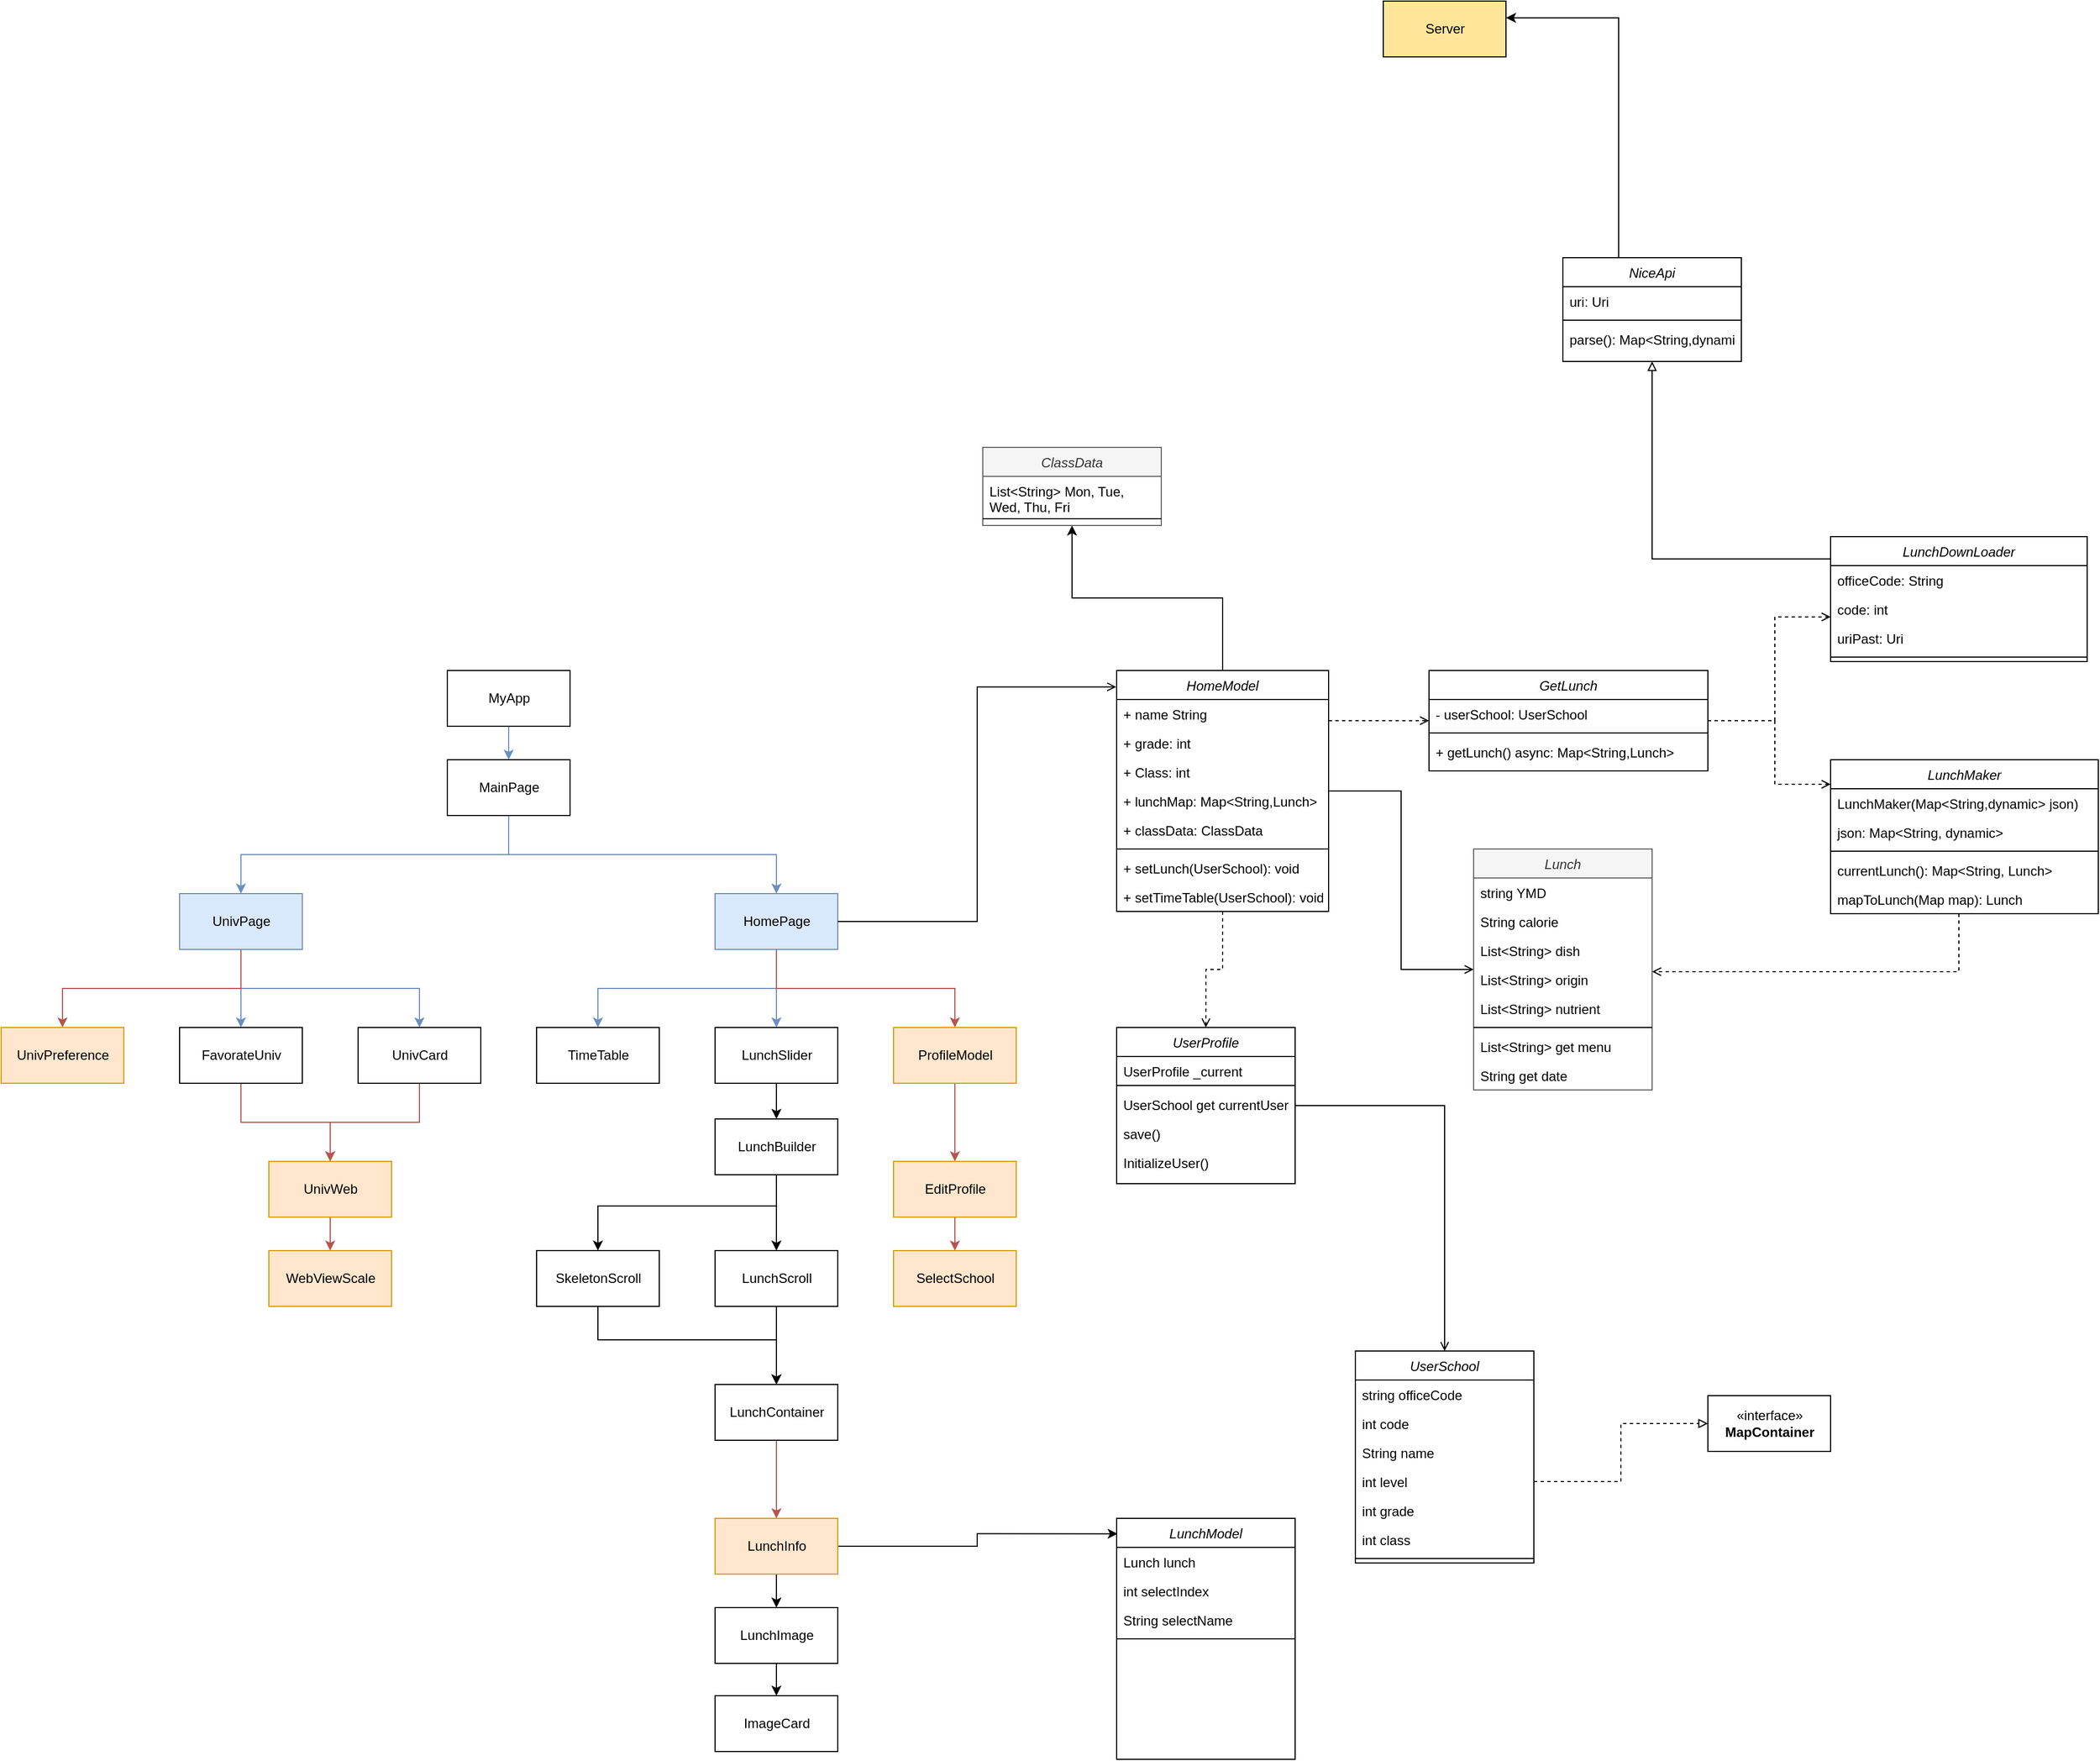 <mxfile version="20.2.5" type="github">
  <diagram id="C5RBs43oDa-KdzZeNtuy" name="Page-1">
    <mxGraphModel dx="3756" dy="2533" grid="1" gridSize="10" guides="1" tooltips="1" connect="1" arrows="1" fold="1" page="1" pageScale="1" pageWidth="827" pageHeight="1169" math="0" shadow="0">
      <root>
        <mxCell id="WIyWlLk6GJQsqaUBKTNV-0" />
        <mxCell id="WIyWlLk6GJQsqaUBKTNV-1" parent="WIyWlLk6GJQsqaUBKTNV-0" />
        <mxCell id="Nad7rvxiMuao3qfoeNFn-69" style="edgeStyle=orthogonalEdgeStyle;rounded=0;orthogonalLoop=1;jettySize=auto;html=1;fontColor=default;dashed=1;endArrow=open;endFill=0;" parent="WIyWlLk6GJQsqaUBKTNV-1" source="zkfFHV4jXpPFQw0GAbJ--0" target="Nad7rvxiMuao3qfoeNFn-55" edge="1">
          <mxGeometry relative="1" as="geometry" />
        </mxCell>
        <mxCell id="BhXDSRWQsR7Hz8QEN3S5-63" style="edgeStyle=orthogonalEdgeStyle;rounded=0;orthogonalLoop=1;jettySize=auto;html=1;entryX=0.5;entryY=1;entryDx=0;entryDy=0;" edge="1" parent="WIyWlLk6GJQsqaUBKTNV-1" source="zkfFHV4jXpPFQw0GAbJ--0" target="Nad7rvxiMuao3qfoeNFn-33">
          <mxGeometry relative="1" as="geometry" />
        </mxCell>
        <mxCell id="BhXDSRWQsR7Hz8QEN3S5-106" style="edgeStyle=orthogonalEdgeStyle;rounded=0;orthogonalLoop=1;jettySize=auto;html=1;endArrow=open;endFill=0;dashed=1;" edge="1" parent="WIyWlLk6GJQsqaUBKTNV-1" source="zkfFHV4jXpPFQw0GAbJ--0" target="BhXDSRWQsR7Hz8QEN3S5-87">
          <mxGeometry relative="1" as="geometry">
            <Array as="points">
              <mxPoint x="330" y="245" />
              <mxPoint x="330" y="245" />
            </Array>
          </mxGeometry>
        </mxCell>
        <mxCell id="BhXDSRWQsR7Hz8QEN3S5-113" style="edgeStyle=orthogonalEdgeStyle;rounded=0;orthogonalLoop=1;jettySize=auto;html=1;endArrow=open;endFill=0;" edge="1" parent="WIyWlLk6GJQsqaUBKTNV-1" source="zkfFHV4jXpPFQw0GAbJ--0" target="Nad7rvxiMuao3qfoeNFn-20">
          <mxGeometry relative="1" as="geometry" />
        </mxCell>
        <mxCell id="zkfFHV4jXpPFQw0GAbJ--0" value="HomeModel" style="swimlane;fontStyle=2;align=center;verticalAlign=top;childLayout=stackLayout;horizontal=1;startSize=26;horizontalStack=0;resizeParent=1;resizeLast=0;collapsible=1;marginBottom=0;rounded=0;shadow=0;strokeWidth=1;" parent="WIyWlLk6GJQsqaUBKTNV-1" vertex="1">
          <mxGeometry x="120" y="200" width="190" height="216" as="geometry">
            <mxRectangle x="230" y="140" width="160" height="26" as="alternateBounds" />
          </mxGeometry>
        </mxCell>
        <mxCell id="zkfFHV4jXpPFQw0GAbJ--1" value="+ name String" style="text;align=left;verticalAlign=top;spacingLeft=4;spacingRight=4;overflow=hidden;rotatable=0;points=[[0,0.5],[1,0.5]];portConstraint=eastwest;" parent="zkfFHV4jXpPFQw0GAbJ--0" vertex="1">
          <mxGeometry y="26" width="190" height="26" as="geometry" />
        </mxCell>
        <mxCell id="zkfFHV4jXpPFQw0GAbJ--2" value="+ grade: int" style="text;align=left;verticalAlign=top;spacingLeft=4;spacingRight=4;overflow=hidden;rotatable=0;points=[[0,0.5],[1,0.5]];portConstraint=eastwest;rounded=0;shadow=0;html=0;" parent="zkfFHV4jXpPFQw0GAbJ--0" vertex="1">
          <mxGeometry y="52" width="190" height="26" as="geometry" />
        </mxCell>
        <mxCell id="zkfFHV4jXpPFQw0GAbJ--3" value="+ Class: int" style="text;align=left;verticalAlign=top;spacingLeft=4;spacingRight=4;overflow=hidden;rotatable=0;points=[[0,0.5],[1,0.5]];portConstraint=eastwest;rounded=0;shadow=0;html=0;" parent="zkfFHV4jXpPFQw0GAbJ--0" vertex="1">
          <mxGeometry y="78" width="190" height="26" as="geometry" />
        </mxCell>
        <mxCell id="Nad7rvxiMuao3qfoeNFn-1" value="+ lunchMap: Map&lt;String,Lunch&gt;" style="text;align=left;verticalAlign=top;spacingLeft=4;spacingRight=4;overflow=hidden;rotatable=0;points=[[0,0.5],[1,0.5]];portConstraint=eastwest;rounded=0;shadow=0;html=0;" parent="zkfFHV4jXpPFQw0GAbJ--0" vertex="1">
          <mxGeometry y="104" width="190" height="26" as="geometry" />
        </mxCell>
        <mxCell id="Nad7rvxiMuao3qfoeNFn-2" value="+ classData: ClassData" style="text;align=left;verticalAlign=top;spacingLeft=4;spacingRight=4;overflow=hidden;rotatable=0;points=[[0,0.5],[1,0.5]];portConstraint=eastwest;rounded=0;shadow=0;html=0;" parent="zkfFHV4jXpPFQw0GAbJ--0" vertex="1">
          <mxGeometry y="130" width="190" height="26" as="geometry" />
        </mxCell>
        <mxCell id="zkfFHV4jXpPFQw0GAbJ--4" value="" style="line;html=1;strokeWidth=1;align=left;verticalAlign=middle;spacingTop=-1;spacingLeft=3;spacingRight=3;rotatable=0;labelPosition=right;points=[];portConstraint=eastwest;" parent="zkfFHV4jXpPFQw0GAbJ--0" vertex="1">
          <mxGeometry y="156" width="190" height="8" as="geometry" />
        </mxCell>
        <mxCell id="Nad7rvxiMuao3qfoeNFn-3" value="+ setLunch(UserSchool): void" style="text;align=left;verticalAlign=top;spacingLeft=4;spacingRight=4;overflow=hidden;rotatable=0;points=[[0,0.5],[1,0.5]];portConstraint=eastwest;" parent="zkfFHV4jXpPFQw0GAbJ--0" vertex="1">
          <mxGeometry y="164" width="190" height="26" as="geometry" />
        </mxCell>
        <mxCell id="zkfFHV4jXpPFQw0GAbJ--5" value="+ setTimeTable(UserSchool): void" style="text;align=left;verticalAlign=top;spacingLeft=4;spacingRight=4;overflow=hidden;rotatable=0;points=[[0,0.5],[1,0.5]];portConstraint=eastwest;" parent="zkfFHV4jXpPFQw0GAbJ--0" vertex="1">
          <mxGeometry y="190" width="190" height="26" as="geometry" />
        </mxCell>
        <mxCell id="Nad7rvxiMuao3qfoeNFn-20" value="Lunch" style="swimlane;fontStyle=2;align=center;verticalAlign=top;childLayout=stackLayout;horizontal=1;startSize=26;horizontalStack=0;resizeParent=1;resizeLast=0;collapsible=1;marginBottom=0;rounded=0;shadow=0;strokeWidth=1;fillColor=#f5f5f5;strokeColor=#666666;fontColor=#333333;" parent="WIyWlLk6GJQsqaUBKTNV-1" vertex="1">
          <mxGeometry x="440" y="360" width="160" height="216" as="geometry">
            <mxRectangle x="230" y="140" width="160" height="26" as="alternateBounds" />
          </mxGeometry>
        </mxCell>
        <mxCell id="Nad7rvxiMuao3qfoeNFn-21" value="string YMD" style="text;align=left;verticalAlign=top;spacingLeft=4;spacingRight=4;overflow=hidden;rotatable=0;points=[[0,0.5],[1,0.5]];portConstraint=eastwest;" parent="Nad7rvxiMuao3qfoeNFn-20" vertex="1">
          <mxGeometry y="26" width="160" height="26" as="geometry" />
        </mxCell>
        <mxCell id="Nad7rvxiMuao3qfoeNFn-24" value="String calorie" style="text;align=left;verticalAlign=top;spacingLeft=4;spacingRight=4;overflow=hidden;rotatable=0;points=[[0,0.5],[1,0.5]];portConstraint=eastwest;rounded=0;shadow=0;html=0;" parent="Nad7rvxiMuao3qfoeNFn-20" vertex="1">
          <mxGeometry y="52" width="160" height="26" as="geometry" />
        </mxCell>
        <mxCell id="Nad7rvxiMuao3qfoeNFn-22" value="List&lt;String&gt; dish" style="text;align=left;verticalAlign=top;spacingLeft=4;spacingRight=4;overflow=hidden;rotatable=0;points=[[0,0.5],[1,0.5]];portConstraint=eastwest;rounded=0;shadow=0;html=0;" parent="Nad7rvxiMuao3qfoeNFn-20" vertex="1">
          <mxGeometry y="78" width="160" height="26" as="geometry" />
        </mxCell>
        <mxCell id="Nad7rvxiMuao3qfoeNFn-23" value="List&lt;String&gt; origin" style="text;align=left;verticalAlign=top;spacingLeft=4;spacingRight=4;overflow=hidden;rotatable=0;points=[[0,0.5],[1,0.5]];portConstraint=eastwest;rounded=0;shadow=0;html=0;" parent="Nad7rvxiMuao3qfoeNFn-20" vertex="1">
          <mxGeometry y="104" width="160" height="26" as="geometry" />
        </mxCell>
        <mxCell id="Nad7rvxiMuao3qfoeNFn-25" value="List&lt;String&gt; nutrient" style="text;align=left;verticalAlign=top;spacingLeft=4;spacingRight=4;overflow=hidden;rotatable=0;points=[[0,0.5],[1,0.5]];portConstraint=eastwest;rounded=0;shadow=0;html=0;" parent="Nad7rvxiMuao3qfoeNFn-20" vertex="1">
          <mxGeometry y="130" width="160" height="26" as="geometry" />
        </mxCell>
        <mxCell id="Nad7rvxiMuao3qfoeNFn-26" value="" style="line;html=1;strokeWidth=1;align=left;verticalAlign=middle;spacingTop=-1;spacingLeft=3;spacingRight=3;rotatable=0;labelPosition=right;points=[];portConstraint=eastwest;" parent="Nad7rvxiMuao3qfoeNFn-20" vertex="1">
          <mxGeometry y="156" width="160" height="8" as="geometry" />
        </mxCell>
        <mxCell id="Nad7rvxiMuao3qfoeNFn-27" value="List&lt;String&gt; get menu" style="text;align=left;verticalAlign=top;spacingLeft=4;spacingRight=4;overflow=hidden;rotatable=0;points=[[0,0.5],[1,0.5]];portConstraint=eastwest;" parent="Nad7rvxiMuao3qfoeNFn-20" vertex="1">
          <mxGeometry y="164" width="160" height="26" as="geometry" />
        </mxCell>
        <mxCell id="Nad7rvxiMuao3qfoeNFn-28" value="String get date" style="text;align=left;verticalAlign=top;spacingLeft=4;spacingRight=4;overflow=hidden;rotatable=0;points=[[0,0.5],[1,0.5]];portConstraint=eastwest;" parent="Nad7rvxiMuao3qfoeNFn-20" vertex="1">
          <mxGeometry y="190" width="160" height="26" as="geometry" />
        </mxCell>
        <mxCell id="Nad7rvxiMuao3qfoeNFn-33" value="ClassData" style="swimlane;fontStyle=2;align=center;verticalAlign=top;childLayout=stackLayout;horizontal=1;startSize=26;horizontalStack=0;resizeParent=1;resizeLast=0;collapsible=1;marginBottom=0;rounded=0;shadow=0;strokeWidth=1;fillColor=#f5f5f5;fontColor=#333333;strokeColor=#666666;" parent="WIyWlLk6GJQsqaUBKTNV-1" vertex="1">
          <mxGeometry width="160" height="70" as="geometry">
            <mxRectangle x="230" y="140" width="160" height="26" as="alternateBounds" />
          </mxGeometry>
        </mxCell>
        <mxCell id="Nad7rvxiMuao3qfoeNFn-34" value="List&lt;String&gt; Mon, Tue, &#xa;Wed, Thu, Fri" style="text;align=left;verticalAlign=top;spacingLeft=4;spacingRight=4;overflow=hidden;rotatable=0;points=[[0,0.5],[1,0.5]];portConstraint=eastwest;" parent="Nad7rvxiMuao3qfoeNFn-33" vertex="1">
          <mxGeometry y="26" width="160" height="34" as="geometry" />
        </mxCell>
        <mxCell id="Nad7rvxiMuao3qfoeNFn-39" value="" style="line;html=1;strokeWidth=1;align=left;verticalAlign=middle;spacingTop=-1;spacingLeft=3;spacingRight=3;rotatable=0;labelPosition=right;points=[];portConstraint=eastwest;" parent="Nad7rvxiMuao3qfoeNFn-33" vertex="1">
          <mxGeometry y="60" width="160" height="8" as="geometry" />
        </mxCell>
        <mxCell id="Nad7rvxiMuao3qfoeNFn-45" value="UserSchool" style="swimlane;fontStyle=2;align=center;verticalAlign=top;childLayout=stackLayout;horizontal=1;startSize=26;horizontalStack=0;resizeParent=1;resizeLast=0;collapsible=1;marginBottom=0;rounded=0;shadow=0;strokeWidth=1;" parent="WIyWlLk6GJQsqaUBKTNV-1" vertex="1">
          <mxGeometry x="334" y="810" width="160" height="190" as="geometry">
            <mxRectangle x="230" y="140" width="160" height="26" as="alternateBounds" />
          </mxGeometry>
        </mxCell>
        <mxCell id="Nad7rvxiMuao3qfoeNFn-46" value="string officeCode" style="text;align=left;verticalAlign=top;spacingLeft=4;spacingRight=4;overflow=hidden;rotatable=0;points=[[0,0.5],[1,0.5]];portConstraint=eastwest;" parent="Nad7rvxiMuao3qfoeNFn-45" vertex="1">
          <mxGeometry y="26" width="160" height="26" as="geometry" />
        </mxCell>
        <mxCell id="Nad7rvxiMuao3qfoeNFn-47" value="int code" style="text;align=left;verticalAlign=top;spacingLeft=4;spacingRight=4;overflow=hidden;rotatable=0;points=[[0,0.5],[1,0.5]];portConstraint=eastwest;rounded=0;shadow=0;html=0;" parent="Nad7rvxiMuao3qfoeNFn-45" vertex="1">
          <mxGeometry y="52" width="160" height="26" as="geometry" />
        </mxCell>
        <mxCell id="Nad7rvxiMuao3qfoeNFn-48" value="String name" style="text;align=left;verticalAlign=top;spacingLeft=4;spacingRight=4;overflow=hidden;rotatable=0;points=[[0,0.5],[1,0.5]];portConstraint=eastwest;rounded=0;shadow=0;html=0;" parent="Nad7rvxiMuao3qfoeNFn-45" vertex="1">
          <mxGeometry y="78" width="160" height="26" as="geometry" />
        </mxCell>
        <mxCell id="Nad7rvxiMuao3qfoeNFn-49" value="int level" style="text;align=left;verticalAlign=top;spacingLeft=4;spacingRight=4;overflow=hidden;rotatable=0;points=[[0,0.5],[1,0.5]];portConstraint=eastwest;rounded=0;shadow=0;html=0;" parent="Nad7rvxiMuao3qfoeNFn-45" vertex="1">
          <mxGeometry y="104" width="160" height="26" as="geometry" />
        </mxCell>
        <mxCell id="Nad7rvxiMuao3qfoeNFn-54" value="int grade" style="text;align=left;verticalAlign=top;spacingLeft=4;spacingRight=4;overflow=hidden;rotatable=0;points=[[0,0.5],[1,0.5]];portConstraint=eastwest;rounded=0;shadow=0;html=0;" parent="Nad7rvxiMuao3qfoeNFn-45" vertex="1">
          <mxGeometry y="130" width="160" height="26" as="geometry" />
        </mxCell>
        <mxCell id="Nad7rvxiMuao3qfoeNFn-50" value="int class" style="text;align=left;verticalAlign=top;spacingLeft=4;spacingRight=4;overflow=hidden;rotatable=0;points=[[0,0.5],[1,0.5]];portConstraint=eastwest;rounded=0;shadow=0;html=0;" parent="Nad7rvxiMuao3qfoeNFn-45" vertex="1">
          <mxGeometry y="156" width="160" height="26" as="geometry" />
        </mxCell>
        <mxCell id="Nad7rvxiMuao3qfoeNFn-51" value="" style="line;html=1;strokeWidth=1;align=left;verticalAlign=middle;spacingTop=-1;spacingLeft=3;spacingRight=3;rotatable=0;labelPosition=right;points=[];portConstraint=eastwest;" parent="Nad7rvxiMuao3qfoeNFn-45" vertex="1">
          <mxGeometry y="182" width="160" height="8" as="geometry" />
        </mxCell>
        <mxCell id="BhXDSRWQsR7Hz8QEN3S5-121" style="edgeStyle=orthogonalEdgeStyle;rounded=0;orthogonalLoop=1;jettySize=auto;html=1;endArrow=open;endFill=0;" edge="1" parent="WIyWlLk6GJQsqaUBKTNV-1" source="Nad7rvxiMuao3qfoeNFn-55" target="Nad7rvxiMuao3qfoeNFn-45">
          <mxGeometry relative="1" as="geometry" />
        </mxCell>
        <mxCell id="Nad7rvxiMuao3qfoeNFn-55" value="UserProfile" style="swimlane;fontStyle=2;align=center;verticalAlign=top;childLayout=stackLayout;horizontal=1;startSize=26;horizontalStack=0;resizeParent=1;resizeLast=0;collapsible=1;marginBottom=0;rounded=0;shadow=0;strokeWidth=1;" parent="WIyWlLk6GJQsqaUBKTNV-1" vertex="1">
          <mxGeometry x="120" y="520" width="160" height="140" as="geometry">
            <mxRectangle x="230" y="140" width="160" height="26" as="alternateBounds" />
          </mxGeometry>
        </mxCell>
        <mxCell id="Nad7rvxiMuao3qfoeNFn-56" value="UserProfile _current" style="text;align=left;verticalAlign=top;spacingLeft=4;spacingRight=4;overflow=hidden;rotatable=0;points=[[0,0.5],[1,0.5]];portConstraint=eastwest;" parent="Nad7rvxiMuao3qfoeNFn-55" vertex="1">
          <mxGeometry y="26" width="160" height="22" as="geometry" />
        </mxCell>
        <mxCell id="Nad7rvxiMuao3qfoeNFn-62" value="" style="line;html=1;strokeWidth=1;align=left;verticalAlign=middle;spacingTop=-1;spacingLeft=3;spacingRight=3;rotatable=0;labelPosition=right;points=[];portConstraint=eastwest;" parent="Nad7rvxiMuao3qfoeNFn-55" vertex="1">
          <mxGeometry y="48" width="160" height="8" as="geometry" />
        </mxCell>
        <mxCell id="Nad7rvxiMuao3qfoeNFn-66" value="UserSchool get currentUser" style="text;align=left;verticalAlign=top;spacingLeft=4;spacingRight=4;overflow=hidden;rotatable=0;points=[[0,0.5],[1,0.5]];portConstraint=eastwest;" parent="Nad7rvxiMuao3qfoeNFn-55" vertex="1">
          <mxGeometry y="56" width="160" height="26" as="geometry" />
        </mxCell>
        <mxCell id="Nad7rvxiMuao3qfoeNFn-67" value="save()" style="text;align=left;verticalAlign=top;spacingLeft=4;spacingRight=4;overflow=hidden;rotatable=0;points=[[0,0.5],[1,0.5]];portConstraint=eastwest;" parent="Nad7rvxiMuao3qfoeNFn-55" vertex="1">
          <mxGeometry y="82" width="160" height="26" as="geometry" />
        </mxCell>
        <mxCell id="Nad7rvxiMuao3qfoeNFn-68" value="InitializeUser()" style="text;align=left;verticalAlign=top;spacingLeft=4;spacingRight=4;overflow=hidden;rotatable=0;points=[[0,0.5],[1,0.5]];portConstraint=eastwest;" parent="Nad7rvxiMuao3qfoeNFn-55" vertex="1">
          <mxGeometry y="108" width="160" height="26" as="geometry" />
        </mxCell>
        <mxCell id="Nad7rvxiMuao3qfoeNFn-79" value="«interface»&lt;br&gt;&lt;b&gt;MapContainer&lt;/b&gt;" style="html=1;fontColor=default;" parent="WIyWlLk6GJQsqaUBKTNV-1" vertex="1">
          <mxGeometry x="650" y="850" width="110" height="50" as="geometry" />
        </mxCell>
        <mxCell id="Nad7rvxiMuao3qfoeNFn-82" style="edgeStyle=orthogonalEdgeStyle;rounded=0;orthogonalLoop=1;jettySize=auto;html=1;entryX=0;entryY=0.5;entryDx=0;entryDy=0;fontColor=default;endArrow=block;endFill=0;dashed=1;" parent="WIyWlLk6GJQsqaUBKTNV-1" source="Nad7rvxiMuao3qfoeNFn-49" target="Nad7rvxiMuao3qfoeNFn-79" edge="1">
          <mxGeometry relative="1" as="geometry" />
        </mxCell>
        <mxCell id="Nad7rvxiMuao3qfoeNFn-105" style="edgeStyle=orthogonalEdgeStyle;rounded=0;orthogonalLoop=1;jettySize=auto;html=1;entryX=0.5;entryY=0;entryDx=0;entryDy=0;fontColor=default;endArrow=classic;endFill=1;fillColor=#dae8fc;strokeColor=#6c8ebf;exitX=0.5;exitY=1;exitDx=0;exitDy=0;" parent="WIyWlLk6GJQsqaUBKTNV-1" source="Nad7rvxiMuao3qfoeNFn-101" target="Nad7rvxiMuao3qfoeNFn-104" edge="1">
          <mxGeometry relative="1" as="geometry" />
        </mxCell>
        <mxCell id="Nad7rvxiMuao3qfoeNFn-106" style="edgeStyle=orthogonalEdgeStyle;rounded=0;orthogonalLoop=1;jettySize=auto;html=1;entryX=0.5;entryY=0;entryDx=0;entryDy=0;fontColor=default;endArrow=classic;endFill=1;fillColor=#dae8fc;strokeColor=#6c8ebf;" parent="WIyWlLk6GJQsqaUBKTNV-1" source="Nad7rvxiMuao3qfoeNFn-101" target="Nad7rvxiMuao3qfoeNFn-103" edge="1">
          <mxGeometry relative="1" as="geometry" />
        </mxCell>
        <mxCell id="Nad7rvxiMuao3qfoeNFn-121" style="edgeStyle=orthogonalEdgeStyle;rounded=0;orthogonalLoop=1;jettySize=auto;html=1;entryX=0.5;entryY=0;entryDx=0;entryDy=0;fontColor=default;endArrow=classic;endFill=1;fillColor=#f8cecc;strokeColor=#b85450;exitX=0.5;exitY=1;exitDx=0;exitDy=0;" parent="WIyWlLk6GJQsqaUBKTNV-1" source="Nad7rvxiMuao3qfoeNFn-101" target="Nad7rvxiMuao3qfoeNFn-120" edge="1">
          <mxGeometry relative="1" as="geometry" />
        </mxCell>
        <mxCell id="Nad7rvxiMuao3qfoeNFn-101" value="HomePage" style="html=1;fillColor=#dae8fc;strokeColor=#6c8ebf;" parent="WIyWlLk6GJQsqaUBKTNV-1" vertex="1">
          <mxGeometry x="-240" y="400" width="110" height="50" as="geometry" />
        </mxCell>
        <mxCell id="BhXDSRWQsR7Hz8QEN3S5-3" style="edgeStyle=orthogonalEdgeStyle;rounded=0;orthogonalLoop=1;jettySize=auto;html=1;entryX=0.5;entryY=0;entryDx=0;entryDy=0;" edge="1" parent="WIyWlLk6GJQsqaUBKTNV-1" source="Nad7rvxiMuao3qfoeNFn-103" target="BhXDSRWQsR7Hz8QEN3S5-0">
          <mxGeometry relative="1" as="geometry" />
        </mxCell>
        <mxCell id="Nad7rvxiMuao3qfoeNFn-103" value="LunchSlider" style="html=1;fontColor=default;" parent="WIyWlLk6GJQsqaUBKTNV-1" vertex="1">
          <mxGeometry x="-240" y="520" width="110" height="50" as="geometry" />
        </mxCell>
        <mxCell id="Nad7rvxiMuao3qfoeNFn-104" value="TimeTable" style="html=1;fontColor=default;" parent="WIyWlLk6GJQsqaUBKTNV-1" vertex="1">
          <mxGeometry x="-400" y="520" width="110" height="50" as="geometry" />
        </mxCell>
        <mxCell id="Nad7rvxiMuao3qfoeNFn-108" style="edgeStyle=orthogonalEdgeStyle;rounded=0;orthogonalLoop=1;jettySize=auto;html=1;entryX=-0.002;entryY=0.068;entryDx=0;entryDy=0;entryPerimeter=0;fontColor=default;endArrow=open;endFill=0;exitX=1;exitY=0.5;exitDx=0;exitDy=0;" parent="WIyWlLk6GJQsqaUBKTNV-1" source="Nad7rvxiMuao3qfoeNFn-101" target="zkfFHV4jXpPFQw0GAbJ--0" edge="1">
          <mxGeometry relative="1" as="geometry" />
        </mxCell>
        <mxCell id="Nad7rvxiMuao3qfoeNFn-119" style="edgeStyle=orthogonalEdgeStyle;rounded=0;orthogonalLoop=1;jettySize=auto;html=1;entryX=0.5;entryY=0;entryDx=0;entryDy=0;fontColor=default;endArrow=classic;endFill=1;fillColor=#dae8fc;strokeColor=#6c8ebf;" parent="WIyWlLk6GJQsqaUBKTNV-1" source="Nad7rvxiMuao3qfoeNFn-107" target="Nad7rvxiMuao3qfoeNFn-111" edge="1">
          <mxGeometry relative="1" as="geometry" />
        </mxCell>
        <mxCell id="Nad7rvxiMuao3qfoeNFn-107" value="MyApp" style="html=1;fontColor=default;" parent="WIyWlLk6GJQsqaUBKTNV-1" vertex="1">
          <mxGeometry x="-480" y="200" width="110" height="50" as="geometry" />
        </mxCell>
        <mxCell id="Nad7rvxiMuao3qfoeNFn-113" style="edgeStyle=orthogonalEdgeStyle;rounded=0;orthogonalLoop=1;jettySize=auto;html=1;entryX=0.5;entryY=0;entryDx=0;entryDy=0;fontColor=default;endArrow=classic;endFill=1;exitX=0.5;exitY=1;exitDx=0;exitDy=0;fillColor=#dae8fc;strokeColor=#6c8ebf;" parent="WIyWlLk6GJQsqaUBKTNV-1" source="Nad7rvxiMuao3qfoeNFn-111" target="Nad7rvxiMuao3qfoeNFn-101" edge="1">
          <mxGeometry relative="1" as="geometry" />
        </mxCell>
        <mxCell id="Nad7rvxiMuao3qfoeNFn-117" style="edgeStyle=orthogonalEdgeStyle;rounded=0;orthogonalLoop=1;jettySize=auto;html=1;entryX=0.5;entryY=0;entryDx=0;entryDy=0;fontColor=default;endArrow=classic;endFill=1;exitX=0.5;exitY=1;exitDx=0;exitDy=0;fillColor=#dae8fc;strokeColor=#6c8ebf;" parent="WIyWlLk6GJQsqaUBKTNV-1" source="Nad7rvxiMuao3qfoeNFn-111" target="Nad7rvxiMuao3qfoeNFn-116" edge="1">
          <mxGeometry relative="1" as="geometry" />
        </mxCell>
        <mxCell id="Nad7rvxiMuao3qfoeNFn-111" value="MainPage" style="html=1;fontColor=default;" parent="WIyWlLk6GJQsqaUBKTNV-1" vertex="1">
          <mxGeometry x="-480" y="280" width="110" height="50" as="geometry" />
        </mxCell>
        <mxCell id="Nad7rvxiMuao3qfoeNFn-136" style="edgeStyle=orthogonalEdgeStyle;rounded=0;orthogonalLoop=1;jettySize=auto;html=1;entryX=0.5;entryY=0;entryDx=0;entryDy=0;fontColor=default;endArrow=classic;endFill=1;fillColor=#dae8fc;strokeColor=#6c8ebf;exitX=0.5;exitY=1;exitDx=0;exitDy=0;" parent="WIyWlLk6GJQsqaUBKTNV-1" source="Nad7rvxiMuao3qfoeNFn-116" target="Nad7rvxiMuao3qfoeNFn-133" edge="1">
          <mxGeometry relative="1" as="geometry" />
        </mxCell>
        <mxCell id="Nad7rvxiMuao3qfoeNFn-139" style="edgeStyle=orthogonalEdgeStyle;rounded=0;orthogonalLoop=1;jettySize=auto;html=1;entryX=0.5;entryY=0;entryDx=0;entryDy=0;fontColor=default;endArrow=classic;endFill=1;exitX=0.5;exitY=1;exitDx=0;exitDy=0;fillColor=#dae8fc;strokeColor=#6c8ebf;" parent="WIyWlLk6GJQsqaUBKTNV-1" source="Nad7rvxiMuao3qfoeNFn-116" target="Nad7rvxiMuao3qfoeNFn-138" edge="1">
          <mxGeometry relative="1" as="geometry" />
        </mxCell>
        <mxCell id="Nad7rvxiMuao3qfoeNFn-140" style="edgeStyle=orthogonalEdgeStyle;rounded=0;orthogonalLoop=1;jettySize=auto;html=1;entryX=0.5;entryY=0;entryDx=0;entryDy=0;fontColor=default;endArrow=classic;endFill=1;exitX=0.5;exitY=1;exitDx=0;exitDy=0;fillColor=#f8cecc;strokeColor=#b85450;" parent="WIyWlLk6GJQsqaUBKTNV-1" source="Nad7rvxiMuao3qfoeNFn-116" target="Nad7rvxiMuao3qfoeNFn-127" edge="1">
          <mxGeometry relative="1" as="geometry" />
        </mxCell>
        <mxCell id="Nad7rvxiMuao3qfoeNFn-116" value="UnivPage" style="html=1;fillColor=#dae8fc;strokeColor=#6c8ebf;" parent="WIyWlLk6GJQsqaUBKTNV-1" vertex="1">
          <mxGeometry x="-720" y="400" width="110" height="50" as="geometry" />
        </mxCell>
        <mxCell id="Nad7rvxiMuao3qfoeNFn-123" style="edgeStyle=orthogonalEdgeStyle;rounded=0;orthogonalLoop=1;jettySize=auto;html=1;entryX=0.5;entryY=0;entryDx=0;entryDy=0;fontColor=default;endArrow=classic;endFill=1;fillColor=#f8cecc;strokeColor=#b85450;" parent="WIyWlLk6GJQsqaUBKTNV-1" source="Nad7rvxiMuao3qfoeNFn-120" target="Nad7rvxiMuao3qfoeNFn-122" edge="1">
          <mxGeometry relative="1" as="geometry" />
        </mxCell>
        <mxCell id="Nad7rvxiMuao3qfoeNFn-120" value="ProfileModel" style="html=1;fillColor=#ffe6cc;strokeColor=#d79b00;" parent="WIyWlLk6GJQsqaUBKTNV-1" vertex="1">
          <mxGeometry x="-80" y="520" width="110" height="50" as="geometry" />
        </mxCell>
        <mxCell id="Nad7rvxiMuao3qfoeNFn-125" style="edgeStyle=orthogonalEdgeStyle;rounded=0;orthogonalLoop=1;jettySize=auto;html=1;entryX=0.5;entryY=0;entryDx=0;entryDy=0;fontColor=default;endArrow=classic;endFill=1;fillColor=#f8cecc;strokeColor=#b85450;" parent="WIyWlLk6GJQsqaUBKTNV-1" source="Nad7rvxiMuao3qfoeNFn-122" target="Nad7rvxiMuao3qfoeNFn-124" edge="1">
          <mxGeometry relative="1" as="geometry" />
        </mxCell>
        <mxCell id="Nad7rvxiMuao3qfoeNFn-122" value="EditProfile" style="html=1;fillColor=#ffe6cc;strokeColor=#d79b00;" parent="WIyWlLk6GJQsqaUBKTNV-1" vertex="1">
          <mxGeometry x="-80" y="640" width="110" height="50" as="geometry" />
        </mxCell>
        <mxCell id="Nad7rvxiMuao3qfoeNFn-124" value="SelectSchool" style="html=1;fillColor=#ffe6cc;strokeColor=#d79b00;" parent="WIyWlLk6GJQsqaUBKTNV-1" vertex="1">
          <mxGeometry x="-80" y="720" width="110" height="50" as="geometry" />
        </mxCell>
        <mxCell id="Nad7rvxiMuao3qfoeNFn-131" style="edgeStyle=orthogonalEdgeStyle;rounded=0;orthogonalLoop=1;jettySize=auto;html=1;entryX=0.5;entryY=0;entryDx=0;entryDy=0;fontColor=default;endArrow=classic;endFill=1;fillColor=#f8cecc;strokeColor=#b85450;" parent="WIyWlLk6GJQsqaUBKTNV-1" source="Nad7rvxiMuao3qfoeNFn-126" target="Nad7rvxiMuao3qfoeNFn-128" edge="1">
          <mxGeometry relative="1" as="geometry" />
        </mxCell>
        <mxCell id="Nad7rvxiMuao3qfoeNFn-126" value="UnivWeb" style="html=1;fillColor=#ffe6cc;strokeColor=#d79b00;" parent="WIyWlLk6GJQsqaUBKTNV-1" vertex="1">
          <mxGeometry x="-640" y="640" width="110" height="50" as="geometry" />
        </mxCell>
        <mxCell id="Nad7rvxiMuao3qfoeNFn-127" value="UnivPreference" style="html=1;fillColor=#ffe6cc;strokeColor=#d79b00;" parent="WIyWlLk6GJQsqaUBKTNV-1" vertex="1">
          <mxGeometry x="-880" y="520" width="110" height="50" as="geometry" />
        </mxCell>
        <mxCell id="Nad7rvxiMuao3qfoeNFn-128" value="WebViewScale" style="html=1;fillColor=#ffe6cc;strokeColor=#d79b00;" parent="WIyWlLk6GJQsqaUBKTNV-1" vertex="1">
          <mxGeometry x="-640" y="720" width="110" height="50" as="geometry" />
        </mxCell>
        <mxCell id="Nad7rvxiMuao3qfoeNFn-134" style="edgeStyle=orthogonalEdgeStyle;rounded=0;orthogonalLoop=1;jettySize=auto;html=1;entryX=0.5;entryY=0;entryDx=0;entryDy=0;fontColor=default;endArrow=classic;endFill=1;fillColor=#f8cecc;strokeColor=#b85450;" parent="WIyWlLk6GJQsqaUBKTNV-1" source="Nad7rvxiMuao3qfoeNFn-133" target="Nad7rvxiMuao3qfoeNFn-126" edge="1">
          <mxGeometry relative="1" as="geometry" />
        </mxCell>
        <mxCell id="Nad7rvxiMuao3qfoeNFn-133" value="UnivCard" style="html=1;fontColor=default;" parent="WIyWlLk6GJQsqaUBKTNV-1" vertex="1">
          <mxGeometry x="-560" y="520" width="110" height="50" as="geometry" />
        </mxCell>
        <mxCell id="Nad7rvxiMuao3qfoeNFn-142" style="edgeStyle=orthogonalEdgeStyle;rounded=0;orthogonalLoop=1;jettySize=auto;html=1;entryX=0.5;entryY=0;entryDx=0;entryDy=0;fontColor=default;endArrow=classic;endFill=1;exitX=0.5;exitY=1;exitDx=0;exitDy=0;fillColor=#f8cecc;strokeColor=#b85450;" parent="WIyWlLk6GJQsqaUBKTNV-1" source="Nad7rvxiMuao3qfoeNFn-138" target="Nad7rvxiMuao3qfoeNFn-126" edge="1">
          <mxGeometry relative="1" as="geometry" />
        </mxCell>
        <mxCell id="Nad7rvxiMuao3qfoeNFn-138" value="FavorateUniv" style="html=1;" parent="WIyWlLk6GJQsqaUBKTNV-1" vertex="1">
          <mxGeometry x="-720" y="520" width="110" height="50" as="geometry" />
        </mxCell>
        <mxCell id="BhXDSRWQsR7Hz8QEN3S5-4" style="edgeStyle=orthogonalEdgeStyle;rounded=0;orthogonalLoop=1;jettySize=auto;html=1;" edge="1" parent="WIyWlLk6GJQsqaUBKTNV-1" source="BhXDSRWQsR7Hz8QEN3S5-0" target="BhXDSRWQsR7Hz8QEN3S5-2">
          <mxGeometry relative="1" as="geometry" />
        </mxCell>
        <mxCell id="BhXDSRWQsR7Hz8QEN3S5-5" style="edgeStyle=orthogonalEdgeStyle;rounded=0;orthogonalLoop=1;jettySize=auto;html=1;entryX=0.5;entryY=0;entryDx=0;entryDy=0;" edge="1" parent="WIyWlLk6GJQsqaUBKTNV-1" source="BhXDSRWQsR7Hz8QEN3S5-0" target="BhXDSRWQsR7Hz8QEN3S5-1">
          <mxGeometry relative="1" as="geometry">
            <Array as="points">
              <mxPoint x="-185" y="680" />
              <mxPoint x="-345" y="680" />
            </Array>
          </mxGeometry>
        </mxCell>
        <mxCell id="BhXDSRWQsR7Hz8QEN3S5-0" value="LunchBuilder" style="html=1;fontColor=default;" vertex="1" parent="WIyWlLk6GJQsqaUBKTNV-1">
          <mxGeometry x="-240" y="602" width="110" height="50" as="geometry" />
        </mxCell>
        <mxCell id="BhXDSRWQsR7Hz8QEN3S5-8" style="edgeStyle=orthogonalEdgeStyle;rounded=0;orthogonalLoop=1;jettySize=auto;html=1;" edge="1" parent="WIyWlLk6GJQsqaUBKTNV-1" source="BhXDSRWQsR7Hz8QEN3S5-1" target="BhXDSRWQsR7Hz8QEN3S5-6">
          <mxGeometry relative="1" as="geometry">
            <Array as="points">
              <mxPoint x="-345" y="800" />
              <mxPoint x="-185" y="800" />
            </Array>
          </mxGeometry>
        </mxCell>
        <mxCell id="BhXDSRWQsR7Hz8QEN3S5-1" value="SkeletonScroll" style="html=1;fontColor=default;" vertex="1" parent="WIyWlLk6GJQsqaUBKTNV-1">
          <mxGeometry x="-400" y="720" width="110" height="50" as="geometry" />
        </mxCell>
        <mxCell id="BhXDSRWQsR7Hz8QEN3S5-7" style="edgeStyle=orthogonalEdgeStyle;rounded=0;orthogonalLoop=1;jettySize=auto;html=1;" edge="1" parent="WIyWlLk6GJQsqaUBKTNV-1" source="BhXDSRWQsR7Hz8QEN3S5-2" target="BhXDSRWQsR7Hz8QEN3S5-6">
          <mxGeometry relative="1" as="geometry" />
        </mxCell>
        <mxCell id="BhXDSRWQsR7Hz8QEN3S5-2" value="LunchScroll" style="html=1;fontColor=default;" vertex="1" parent="WIyWlLk6GJQsqaUBKTNV-1">
          <mxGeometry x="-240" y="720" width="110" height="50" as="geometry" />
        </mxCell>
        <mxCell id="BhXDSRWQsR7Hz8QEN3S5-10" style="edgeStyle=orthogonalEdgeStyle;rounded=0;orthogonalLoop=1;jettySize=auto;html=1;fillColor=#f8cecc;strokeColor=#b85450;" edge="1" parent="WIyWlLk6GJQsqaUBKTNV-1" source="BhXDSRWQsR7Hz8QEN3S5-6" target="BhXDSRWQsR7Hz8QEN3S5-9">
          <mxGeometry relative="1" as="geometry" />
        </mxCell>
        <mxCell id="BhXDSRWQsR7Hz8QEN3S5-6" value="LunchContainer" style="html=1;fontColor=default;" vertex="1" parent="WIyWlLk6GJQsqaUBKTNV-1">
          <mxGeometry x="-240" y="840" width="110" height="50" as="geometry" />
        </mxCell>
        <mxCell id="BhXDSRWQsR7Hz8QEN3S5-12" style="edgeStyle=orthogonalEdgeStyle;rounded=0;orthogonalLoop=1;jettySize=auto;html=1;entryX=0.5;entryY=0;entryDx=0;entryDy=0;" edge="1" parent="WIyWlLk6GJQsqaUBKTNV-1" source="BhXDSRWQsR7Hz8QEN3S5-9" target="BhXDSRWQsR7Hz8QEN3S5-11">
          <mxGeometry relative="1" as="geometry" />
        </mxCell>
        <mxCell id="BhXDSRWQsR7Hz8QEN3S5-27" style="edgeStyle=orthogonalEdgeStyle;rounded=0;orthogonalLoop=1;jettySize=auto;html=1;entryX=0.006;entryY=0.064;entryDx=0;entryDy=0;entryPerimeter=0;" edge="1" parent="WIyWlLk6GJQsqaUBKTNV-1" source="BhXDSRWQsR7Hz8QEN3S5-9" target="BhXDSRWQsR7Hz8QEN3S5-16">
          <mxGeometry relative="1" as="geometry" />
        </mxCell>
        <mxCell id="BhXDSRWQsR7Hz8QEN3S5-9" value="LunchInfo" style="html=1;fillColor=#ffe6cc;strokeColor=#d79b00;" vertex="1" parent="WIyWlLk6GJQsqaUBKTNV-1">
          <mxGeometry x="-240" y="960" width="110" height="50" as="geometry" />
        </mxCell>
        <mxCell id="BhXDSRWQsR7Hz8QEN3S5-15" style="edgeStyle=orthogonalEdgeStyle;rounded=0;orthogonalLoop=1;jettySize=auto;html=1;entryX=0.5;entryY=0;entryDx=0;entryDy=0;" edge="1" parent="WIyWlLk6GJQsqaUBKTNV-1" source="BhXDSRWQsR7Hz8QEN3S5-11" target="BhXDSRWQsR7Hz8QEN3S5-13">
          <mxGeometry relative="1" as="geometry" />
        </mxCell>
        <mxCell id="BhXDSRWQsR7Hz8QEN3S5-11" value="LunchImage" style="html=1;fontColor=default;" vertex="1" parent="WIyWlLk6GJQsqaUBKTNV-1">
          <mxGeometry x="-240" y="1040" width="110" height="50" as="geometry" />
        </mxCell>
        <mxCell id="BhXDSRWQsR7Hz8QEN3S5-13" value="ImageCard" style="html=1;fontColor=default;" vertex="1" parent="WIyWlLk6GJQsqaUBKTNV-1">
          <mxGeometry x="-240" y="1119" width="110" height="50" as="geometry" />
        </mxCell>
        <mxCell id="BhXDSRWQsR7Hz8QEN3S5-16" value="LunchModel" style="swimlane;fontStyle=2;align=center;verticalAlign=top;childLayout=stackLayout;horizontal=1;startSize=26;horizontalStack=0;resizeParent=1;resizeLast=0;collapsible=1;marginBottom=0;rounded=0;shadow=0;strokeWidth=1;" vertex="1" parent="WIyWlLk6GJQsqaUBKTNV-1">
          <mxGeometry x="120" y="960" width="160" height="216" as="geometry">
            <mxRectangle x="230" y="140" width="160" height="26" as="alternateBounds" />
          </mxGeometry>
        </mxCell>
        <mxCell id="BhXDSRWQsR7Hz8QEN3S5-17" value="Lunch lunch" style="text;align=left;verticalAlign=top;spacingLeft=4;spacingRight=4;overflow=hidden;rotatable=0;points=[[0,0.5],[1,0.5]];portConstraint=eastwest;" vertex="1" parent="BhXDSRWQsR7Hz8QEN3S5-16">
          <mxGeometry y="26" width="160" height="26" as="geometry" />
        </mxCell>
        <mxCell id="BhXDSRWQsR7Hz8QEN3S5-18" value="int selectIndex" style="text;align=left;verticalAlign=top;spacingLeft=4;spacingRight=4;overflow=hidden;rotatable=0;points=[[0,0.5],[1,0.5]];portConstraint=eastwest;rounded=0;shadow=0;html=0;" vertex="1" parent="BhXDSRWQsR7Hz8QEN3S5-16">
          <mxGeometry y="52" width="160" height="26" as="geometry" />
        </mxCell>
        <mxCell id="BhXDSRWQsR7Hz8QEN3S5-19" value="String selectName" style="text;align=left;verticalAlign=top;spacingLeft=4;spacingRight=4;overflow=hidden;rotatable=0;points=[[0,0.5],[1,0.5]];portConstraint=eastwest;rounded=0;shadow=0;html=0;" vertex="1" parent="BhXDSRWQsR7Hz8QEN3S5-16">
          <mxGeometry y="78" width="160" height="26" as="geometry" />
        </mxCell>
        <mxCell id="BhXDSRWQsR7Hz8QEN3S5-22" value="" style="line;html=1;strokeWidth=1;align=left;verticalAlign=middle;spacingTop=-1;spacingLeft=3;spacingRight=3;rotatable=0;labelPosition=right;points=[];portConstraint=eastwest;" vertex="1" parent="BhXDSRWQsR7Hz8QEN3S5-16">
          <mxGeometry y="104" width="160" height="8" as="geometry" />
        </mxCell>
        <mxCell id="BhXDSRWQsR7Hz8QEN3S5-102" style="edgeStyle=orthogonalEdgeStyle;rounded=0;orthogonalLoop=1;jettySize=auto;html=1;endArrow=block;endFill=0;" edge="1" parent="WIyWlLk6GJQsqaUBKTNV-1" source="BhXDSRWQsR7Hz8QEN3S5-29" target="BhXDSRWQsR7Hz8QEN3S5-51">
          <mxGeometry relative="1" as="geometry">
            <Array as="points">
              <mxPoint x="600" y="100" />
            </Array>
          </mxGeometry>
        </mxCell>
        <mxCell id="BhXDSRWQsR7Hz8QEN3S5-29" value="LunchDownLoader" style="swimlane;fontStyle=2;align=center;verticalAlign=top;childLayout=stackLayout;horizontal=1;startSize=26;horizontalStack=0;resizeParent=1;resizeLast=0;collapsible=1;marginBottom=0;rounded=0;shadow=0;strokeWidth=1;" vertex="1" parent="WIyWlLk6GJQsqaUBKTNV-1">
          <mxGeometry x="760" y="80" width="230" height="112" as="geometry">
            <mxRectangle x="230" y="140" width="160" height="26" as="alternateBounds" />
          </mxGeometry>
        </mxCell>
        <mxCell id="BhXDSRWQsR7Hz8QEN3S5-31" value="officeCode: String" style="text;align=left;verticalAlign=top;spacingLeft=4;spacingRight=4;overflow=hidden;rotatable=0;points=[[0,0.5],[1,0.5]];portConstraint=eastwest;rounded=0;shadow=0;html=0;" vertex="1" parent="BhXDSRWQsR7Hz8QEN3S5-29">
          <mxGeometry y="26" width="230" height="26" as="geometry" />
        </mxCell>
        <mxCell id="BhXDSRWQsR7Hz8QEN3S5-30" value="code: int" style="text;align=left;verticalAlign=top;spacingLeft=4;spacingRight=4;overflow=hidden;rotatable=0;points=[[0,0.5],[1,0.5]];portConstraint=eastwest;" vertex="1" parent="BhXDSRWQsR7Hz8QEN3S5-29">
          <mxGeometry y="52" width="230" height="26" as="geometry" />
        </mxCell>
        <mxCell id="BhXDSRWQsR7Hz8QEN3S5-33" value="uriPast: Uri" style="text;align=left;verticalAlign=top;spacingLeft=4;spacingRight=4;overflow=hidden;rotatable=0;points=[[0,0.5],[1,0.5]];portConstraint=eastwest;rounded=0;shadow=0;html=0;" vertex="1" parent="BhXDSRWQsR7Hz8QEN3S5-29">
          <mxGeometry y="78" width="230" height="26" as="geometry" />
        </mxCell>
        <mxCell id="BhXDSRWQsR7Hz8QEN3S5-35" value="" style="line;html=1;strokeWidth=1;align=left;verticalAlign=middle;spacingTop=-1;spacingLeft=3;spacingRight=3;rotatable=0;labelPosition=right;points=[];portConstraint=eastwest;" vertex="1" parent="BhXDSRWQsR7Hz8QEN3S5-29">
          <mxGeometry y="104" width="230" height="8" as="geometry" />
        </mxCell>
        <mxCell id="BhXDSRWQsR7Hz8QEN3S5-49" value="Server" style="html=1;fillColor=#FFE599;" vertex="1" parent="WIyWlLk6GJQsqaUBKTNV-1">
          <mxGeometry x="359" y="-400" width="110" height="50" as="geometry" />
        </mxCell>
        <mxCell id="BhXDSRWQsR7Hz8QEN3S5-60" style="edgeStyle=orthogonalEdgeStyle;rounded=0;orthogonalLoop=1;jettySize=auto;html=1;" edge="1" parent="WIyWlLk6GJQsqaUBKTNV-1" source="BhXDSRWQsR7Hz8QEN3S5-51" target="BhXDSRWQsR7Hz8QEN3S5-49">
          <mxGeometry relative="1" as="geometry">
            <mxPoint x="470" y="-385" as="targetPoint" />
            <Array as="points">
              <mxPoint x="570" y="-385" />
            </Array>
          </mxGeometry>
        </mxCell>
        <mxCell id="BhXDSRWQsR7Hz8QEN3S5-51" value="NiceApi" style="swimlane;fontStyle=2;align=center;verticalAlign=top;childLayout=stackLayout;horizontal=1;startSize=26;horizontalStack=0;resizeParent=1;resizeLast=0;collapsible=1;marginBottom=0;rounded=0;shadow=0;strokeWidth=1;" vertex="1" parent="WIyWlLk6GJQsqaUBKTNV-1">
          <mxGeometry x="520" y="-170" width="160" height="93" as="geometry">
            <mxRectangle x="230" y="140" width="160" height="26" as="alternateBounds" />
          </mxGeometry>
        </mxCell>
        <mxCell id="BhXDSRWQsR7Hz8QEN3S5-55" value="uri: Uri" style="text;align=left;verticalAlign=top;spacingLeft=4;spacingRight=4;overflow=hidden;rotatable=0;points=[[0,0.5],[1,0.5]];portConstraint=eastwest;rounded=0;shadow=0;html=0;" vertex="1" parent="BhXDSRWQsR7Hz8QEN3S5-51">
          <mxGeometry y="26" width="160" height="26" as="geometry" />
        </mxCell>
        <mxCell id="BhXDSRWQsR7Hz8QEN3S5-56" value="" style="line;html=1;strokeWidth=1;align=left;verticalAlign=middle;spacingTop=-1;spacingLeft=3;spacingRight=3;rotatable=0;labelPosition=right;points=[];portConstraint=eastwest;" vertex="1" parent="BhXDSRWQsR7Hz8QEN3S5-51">
          <mxGeometry y="52" width="160" height="8" as="geometry" />
        </mxCell>
        <mxCell id="BhXDSRWQsR7Hz8QEN3S5-57" value="parse(): Map&lt;String,dynamic&gt;" style="text;align=left;verticalAlign=top;spacingLeft=4;spacingRight=4;overflow=hidden;rotatable=0;points=[[0,0.5],[1,0.5]];portConstraint=eastwest;" vertex="1" parent="BhXDSRWQsR7Hz8QEN3S5-51">
          <mxGeometry y="60" width="160" height="26" as="geometry" />
        </mxCell>
        <mxCell id="BhXDSRWQsR7Hz8QEN3S5-116" style="edgeStyle=orthogonalEdgeStyle;rounded=0;orthogonalLoop=1;jettySize=auto;html=1;endArrow=open;endFill=0;dashed=1;" edge="1" parent="WIyWlLk6GJQsqaUBKTNV-1" source="BhXDSRWQsR7Hz8QEN3S5-72" target="Nad7rvxiMuao3qfoeNFn-20">
          <mxGeometry relative="1" as="geometry">
            <Array as="points">
              <mxPoint x="875" y="470" />
            </Array>
          </mxGeometry>
        </mxCell>
        <mxCell id="BhXDSRWQsR7Hz8QEN3S5-72" value="LunchMaker" style="swimlane;fontStyle=2;align=center;verticalAlign=top;childLayout=stackLayout;horizontal=1;startSize=26;horizontalStack=0;resizeParent=1;resizeLast=0;collapsible=1;marginBottom=0;rounded=0;shadow=0;strokeWidth=1;" vertex="1" parent="WIyWlLk6GJQsqaUBKTNV-1">
          <mxGeometry x="760" y="280" width="240" height="138" as="geometry">
            <mxRectangle x="230" y="140" width="160" height="26" as="alternateBounds" />
          </mxGeometry>
        </mxCell>
        <mxCell id="BhXDSRWQsR7Hz8QEN3S5-118" value="LunchMaker(Map&lt;String,dynamic&gt; json)" style="text;align=left;verticalAlign=top;spacingLeft=4;spacingRight=4;overflow=hidden;rotatable=0;points=[[0,0.5],[1,0.5]];portConstraint=eastwest;rounded=0;shadow=0;html=0;" vertex="1" parent="BhXDSRWQsR7Hz8QEN3S5-72">
          <mxGeometry y="26" width="240" height="26" as="geometry" />
        </mxCell>
        <mxCell id="BhXDSRWQsR7Hz8QEN3S5-73" value="json: Map&lt;String, dynamic&gt;" style="text;align=left;verticalAlign=top;spacingLeft=4;spacingRight=4;overflow=hidden;rotatable=0;points=[[0,0.5],[1,0.5]];portConstraint=eastwest;rounded=0;shadow=0;html=0;" vertex="1" parent="BhXDSRWQsR7Hz8QEN3S5-72">
          <mxGeometry y="52" width="240" height="26" as="geometry" />
        </mxCell>
        <mxCell id="BhXDSRWQsR7Hz8QEN3S5-76" value="" style="line;html=1;strokeWidth=1;align=left;verticalAlign=middle;spacingTop=-1;spacingLeft=3;spacingRight=3;rotatable=0;labelPosition=right;points=[];portConstraint=eastwest;" vertex="1" parent="BhXDSRWQsR7Hz8QEN3S5-72">
          <mxGeometry y="78" width="240" height="8" as="geometry" />
        </mxCell>
        <mxCell id="BhXDSRWQsR7Hz8QEN3S5-119" value="currentLunch(): Map&lt;String, Lunch&gt;" style="text;align=left;verticalAlign=top;spacingLeft=4;spacingRight=4;overflow=hidden;rotatable=0;points=[[0,0.5],[1,0.5]];portConstraint=eastwest;" vertex="1" parent="BhXDSRWQsR7Hz8QEN3S5-72">
          <mxGeometry y="86" width="240" height="26" as="geometry" />
        </mxCell>
        <mxCell id="BhXDSRWQsR7Hz8QEN3S5-77" value="mapToLunch(Map map): Lunch" style="text;align=left;verticalAlign=top;spacingLeft=4;spacingRight=4;overflow=hidden;rotatable=0;points=[[0,0.5],[1,0.5]];portConstraint=eastwest;" vertex="1" parent="BhXDSRWQsR7Hz8QEN3S5-72">
          <mxGeometry y="112" width="240" height="26" as="geometry" />
        </mxCell>
        <mxCell id="BhXDSRWQsR7Hz8QEN3S5-98" style="edgeStyle=orthogonalEdgeStyle;rounded=0;orthogonalLoop=1;jettySize=auto;html=1;endArrow=open;endFill=0;dashed=1;" edge="1" parent="WIyWlLk6GJQsqaUBKTNV-1" source="BhXDSRWQsR7Hz8QEN3S5-87" target="BhXDSRWQsR7Hz8QEN3S5-29">
          <mxGeometry relative="1" as="geometry">
            <Array as="points">
              <mxPoint x="710" y="245" />
              <mxPoint x="710" y="152" />
            </Array>
          </mxGeometry>
        </mxCell>
        <mxCell id="BhXDSRWQsR7Hz8QEN3S5-99" style="edgeStyle=orthogonalEdgeStyle;rounded=0;orthogonalLoop=1;jettySize=auto;html=1;endArrow=open;endFill=0;dashed=1;" edge="1" parent="WIyWlLk6GJQsqaUBKTNV-1" source="BhXDSRWQsR7Hz8QEN3S5-87" target="BhXDSRWQsR7Hz8QEN3S5-72">
          <mxGeometry relative="1" as="geometry">
            <Array as="points">
              <mxPoint x="710" y="245" />
              <mxPoint x="710" y="302" />
              <mxPoint x="800" y="302" />
            </Array>
          </mxGeometry>
        </mxCell>
        <mxCell id="BhXDSRWQsR7Hz8QEN3S5-87" value="GetLunch" style="swimlane;fontStyle=2;align=center;verticalAlign=top;childLayout=stackLayout;horizontal=1;startSize=26;horizontalStack=0;resizeParent=1;resizeLast=0;collapsible=1;marginBottom=0;rounded=0;shadow=0;strokeWidth=1;" vertex="1" parent="WIyWlLk6GJQsqaUBKTNV-1">
          <mxGeometry x="400" y="200" width="250" height="90" as="geometry">
            <mxRectangle x="230" y="140" width="160" height="26" as="alternateBounds" />
          </mxGeometry>
        </mxCell>
        <mxCell id="BhXDSRWQsR7Hz8QEN3S5-88" value="- userSchool: UserSchool" style="text;align=left;verticalAlign=top;spacingLeft=4;spacingRight=4;overflow=hidden;rotatable=0;points=[[0,0.5],[1,0.5]];portConstraint=eastwest;rounded=0;shadow=0;html=0;" vertex="1" parent="BhXDSRWQsR7Hz8QEN3S5-87">
          <mxGeometry y="26" width="250" height="26" as="geometry" />
        </mxCell>
        <mxCell id="BhXDSRWQsR7Hz8QEN3S5-91" value="" style="line;html=1;strokeWidth=1;align=left;verticalAlign=middle;spacingTop=-1;spacingLeft=3;spacingRight=3;rotatable=0;labelPosition=right;points=[];portConstraint=eastwest;" vertex="1" parent="BhXDSRWQsR7Hz8QEN3S5-87">
          <mxGeometry y="52" width="250" height="8" as="geometry" />
        </mxCell>
        <mxCell id="BhXDSRWQsR7Hz8QEN3S5-92" value="+ getLunch() async: Map&lt;String,Lunch&gt;" style="text;align=left;verticalAlign=top;spacingLeft=4;spacingRight=4;overflow=hidden;rotatable=0;points=[[0,0.5],[1,0.5]];portConstraint=eastwest;" vertex="1" parent="BhXDSRWQsR7Hz8QEN3S5-87">
          <mxGeometry y="60" width="250" height="26" as="geometry" />
        </mxCell>
      </root>
    </mxGraphModel>
  </diagram>
</mxfile>
